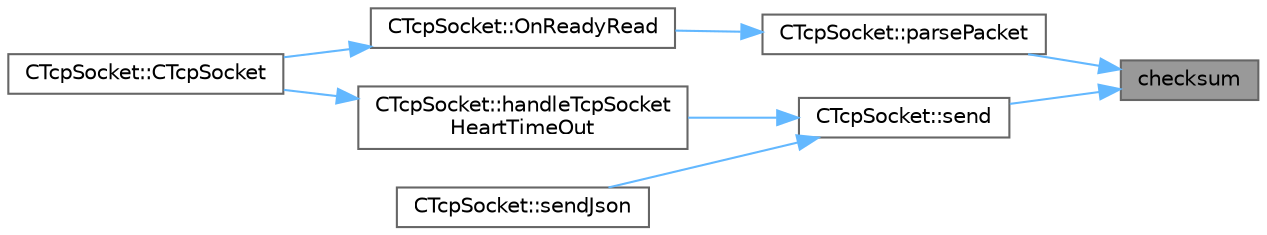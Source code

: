 digraph "checksum"
{
 // LATEX_PDF_SIZE
  bgcolor="transparent";
  edge [fontname=Helvetica,fontsize=10,labelfontname=Helvetica,labelfontsize=10];
  node [fontname=Helvetica,fontsize=10,shape=box,height=0.2,width=0.4];
  rankdir="RL";
  Node1 [id="Node000001",label="checksum",height=0.2,width=0.4,color="gray40", fillcolor="grey60", style="filled", fontcolor="black",tooltip="计算校验和"];
  Node1 -> Node2 [id="edge1_Node000001_Node000002",dir="back",color="steelblue1",style="solid",tooltip=" "];
  Node2 [id="Node000002",label="CTcpSocket::parsePacket",height=0.2,width=0.4,color="grey40", fillcolor="white", style="filled",URL="$class_c_tcp_socket.html#ae08a82ce02b357eb5eadb973936a750f",tooltip="解析信息包"];
  Node2 -> Node3 [id="edge2_Node000002_Node000003",dir="back",color="steelblue1",style="solid",tooltip=" "];
  Node3 [id="Node000003",label="CTcpSocket::OnReadyRead",height=0.2,width=0.4,color="grey40", fillcolor="white", style="filled",URL="$class_c_tcp_socket.html#accc2526f54192a5b1f22d382b674879b",tooltip="处理接收数据"];
  Node3 -> Node4 [id="edge3_Node000003_Node000004",dir="back",color="steelblue1",style="solid",tooltip=" "];
  Node4 [id="Node000004",label="CTcpSocket::CTcpSocket",height=0.2,width=0.4,color="grey40", fillcolor="white", style="filled",URL="$class_c_tcp_socket.html#a8b430ff04f84435384348676718d1b9d",tooltip=" "];
  Node1 -> Node5 [id="edge4_Node000001_Node000005",dir="back",color="steelblue1",style="solid",tooltip=" "];
  Node5 [id="Node000005",label="CTcpSocket::send",height=0.2,width=0.4,color="grey40", fillcolor="white", style="filled",URL="$class_c_tcp_socket.html#afb4fe951d4366e86d50539952d8bda64",tooltip="发送数据"];
  Node5 -> Node6 [id="edge5_Node000005_Node000006",dir="back",color="steelblue1",style="solid",tooltip=" "];
  Node6 [id="Node000006",label="CTcpSocket::handleTcpSocket\lHeartTimeOut",height=0.2,width=0.4,color="grey40", fillcolor="white", style="filled",URL="$class_c_tcp_socket.html#a1e90a25b36445082c31a82160af2e931",tooltip="处理心跳"];
  Node6 -> Node4 [id="edge6_Node000006_Node000004",dir="back",color="steelblue1",style="solid",tooltip=" "];
  Node5 -> Node7 [id="edge7_Node000005_Node000007",dir="back",color="steelblue1",style="solid",tooltip=" "];
  Node7 [id="Node000007",label="CTcpSocket::sendJson",height=0.2,width=0.4,color="grey40", fillcolor="white", style="filled",URL="$class_c_tcp_socket.html#acbc8dc81067dbab026601c14a3cc6b75",tooltip="发送json数据"];
}
